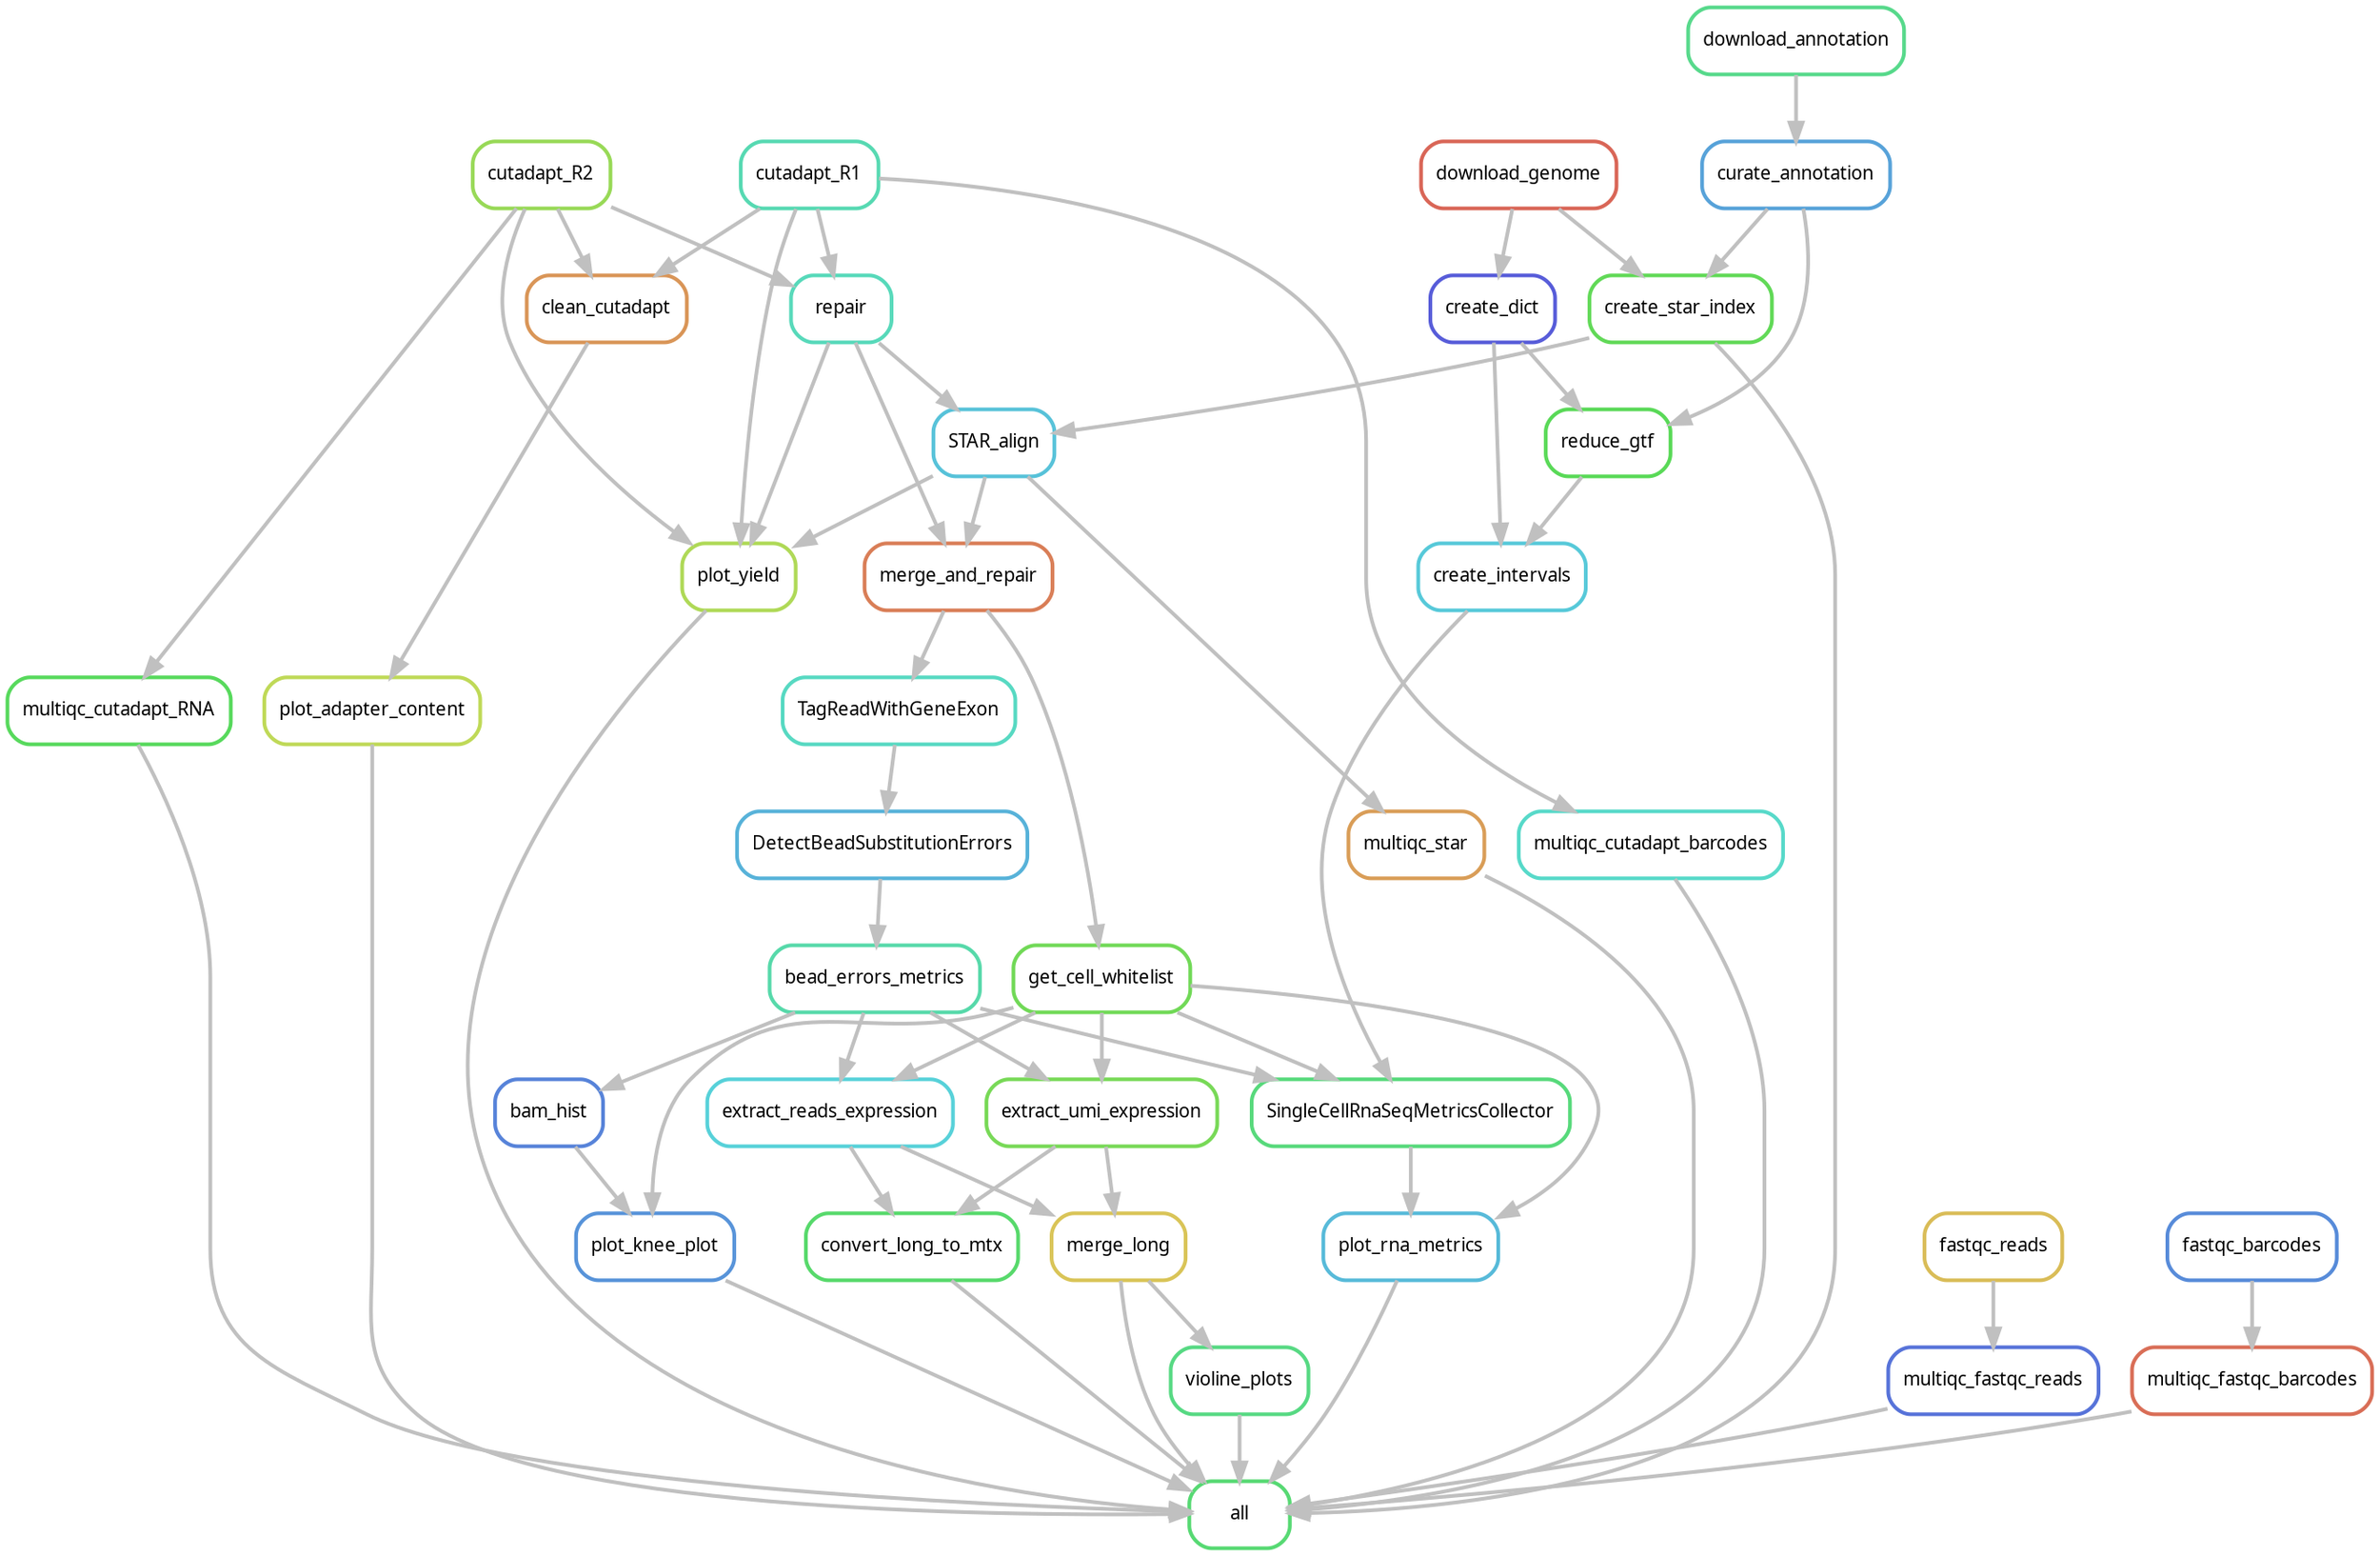digraph snakemake_dag {
    graph[bgcolor=white, margin=0];
    node[shape=box, style=rounded, fontname=sans,                 fontsize=10, penwidth=2];
    edge[penwidth=2, color=grey];
	0[label = "all", color = "0.37 0.6 0.85", style="rounded"];
	1[label = "plot_knee_plot", color = "0.59 0.6 0.85", style="rounded"];
	2[label = "convert_long_to_mtx", color = "0.36 0.6 0.85", style="rounded"];
	3[label = "plot_rna_metrics", color = "0.54 0.6 0.85", style="rounded"];
	4[label = "multiqc_cutadapt_RNA", color = "0.34 0.6 0.85", style="rounded"];
	5[label = "merge_long", color = "0.14 0.6 0.85", style="rounded"];
	6[label = "multiqc_star", color = "0.09 0.6 0.85", style="rounded"];
	7[label = "multiqc_fastqc_reads", color = "0.63 0.6 0.85", style="rounded"];
	8[label = "violine_plots", color = "0.39 0.6 0.85", style="rounded"];
	9[label = "create_star_index", color = "0.32 0.6 0.85", style="rounded"];
	10[label = "multiqc_fastqc_barcodes", color = "0.03 0.6 0.85", style="rounded"];
	11[label = "plot_yield", color = "0.22 0.6 0.85", style="rounded"];
	12[label = "plot_adapter_content", color = "0.20 0.6 0.85", style="rounded"];
	13[label = "multiqc_cutadapt_barcodes", color = "0.48 0.6 0.85", style="rounded"];
	14[label = "get_cell_whitelist", color = "0.30 0.6 0.85", style="rounded"];
	15[label = "bam_hist", color = "0.61 0.6 0.85", style="rounded"];
	16[label = "extract_reads_expression", color = "0.51 0.6 0.85", style="rounded"];
	17[label = "SingleCellRnaSeqMetricsCollector", color = "0.38 0.6 0.85", style="rounded"];
	18[label = "cutadapt_R2", color = "0.25 0.6 0.85", style="rounded"];
	19[label = "extract_umi_expression", color = "0.29 0.6 0.85", style="rounded"];
	20[label = "STAR_align", color = "0.53 0.6 0.85", style="rounded"];
	21[label = "fastqc_reads", color = "0.13 0.6 0.85", style="rounded"];
	22[label = "download_genome", color = "0.02 0.6 0.85", style="rounded"];
	23[label = "curate_annotation", color = "0.57 0.6 0.85", style="rounded"];
	24[label = "fastqc_barcodes", color = "0.60 0.6 0.85", style="rounded"];
	25[label = "cutadapt_R1", color = "0.45 0.6 0.85", style="rounded"];
	26[label = "repair", color = "0.46 0.6 0.85", style="rounded"];
	27[label = "clean_cutadapt", color = "0.08 0.6 0.85", style="rounded"];
	28[label = "merge_and_repair", color = "0.05 0.6 0.85", style="rounded"];
	29[label = "bead_errors_metrics", color = "0.44 0.6 0.85", style="rounded"];
	30[label = "create_intervals", color = "0.52 0.6 0.85", style="rounded"];
	31[label = "download_annotation", color = "0.40 0.6 0.85", style="rounded"];
	32[label = "DetectBeadSubstitutionErrors", color = "0.55 0.6 0.85", style="rounded"];
	33[label = "reduce_gtf", color = "0.33 0.6 0.85", style="rounded"];
	34[label = "create_dict", color = "0.66 0.6 0.85", style="rounded"];
	35[label = "TagReadWithGeneExon", color = "0.47 0.6 0.85", style="rounded"];
	3 -> 0
	5 -> 0
	9 -> 0
	2 -> 0
	4 -> 0
	1 -> 0
	7 -> 0
	10 -> 0
	8 -> 0
	11 -> 0
	12 -> 0
	6 -> 0
	13 -> 0
	15 -> 1
	14 -> 1
	16 -> 2
	19 -> 2
	14 -> 3
	17 -> 3
	18 -> 4
	16 -> 5
	19 -> 5
	20 -> 6
	21 -> 7
	5 -> 8
	23 -> 9
	22 -> 9
	24 -> 10
	25 -> 11
	20 -> 11
	26 -> 11
	18 -> 11
	27 -> 12
	25 -> 13
	28 -> 14
	29 -> 15
	29 -> 16
	14 -> 16
	30 -> 17
	29 -> 17
	14 -> 17
	14 -> 19
	29 -> 19
	26 -> 20
	9 -> 20
	31 -> 23
	25 -> 26
	18 -> 26
	25 -> 27
	18 -> 27
	26 -> 28
	20 -> 28
	32 -> 29
	34 -> 30
	33 -> 30
	35 -> 32
	23 -> 33
	34 -> 33
	22 -> 34
	28 -> 35
}            
